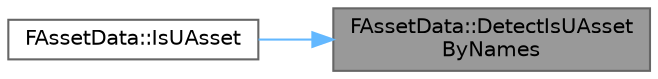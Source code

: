 digraph "FAssetData::DetectIsUAssetByNames"
{
 // INTERACTIVE_SVG=YES
 // LATEX_PDF_SIZE
  bgcolor="transparent";
  edge [fontname=Helvetica,fontsize=10,labelfontname=Helvetica,labelfontsize=10];
  node [fontname=Helvetica,fontsize=10,shape=box,height=0.2,width=0.4];
  rankdir="RL";
  Node1 [id="Node000001",label="FAssetData::DetectIsUAsset\lByNames",height=0.2,width=0.4,color="gray40", fillcolor="grey60", style="filled", fontcolor="black",tooltip=" "];
  Node1 -> Node2 [id="edge1_Node000001_Node000002",dir="back",color="steelblue1",style="solid",tooltip=" "];
  Node2 [id="Node000002",label="FAssetData::IsUAsset",height=0.2,width=0.4,color="grey40", fillcolor="white", style="filled",URL="$dd/dc3/structFAssetData.html#a13ae3e682626dc3116722f848b0f31cb",tooltip="Returns true if this is the main asset in a package, true for maps and assets but false for secondary..."];
}
